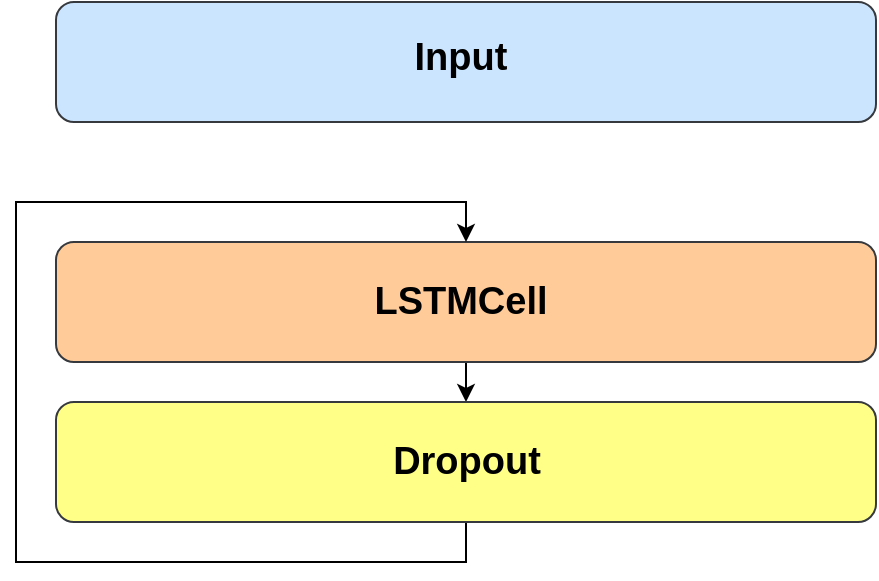 <mxfile version="24.6.5" type="github">
  <diagram name="Page-1" id="4foP37DBVG21IgykUf9b">
    <mxGraphModel dx="1364" dy="765" grid="1" gridSize="10" guides="1" tooltips="1" connect="1" arrows="1" fold="1" page="1" pageScale="1" pageWidth="850" pageHeight="1100" math="0" shadow="0">
      <root>
        <mxCell id="0" />
        <mxCell id="1" parent="0" />
        <mxCell id="v35jjvogBl-JAgBrnzws-1" value="" style="rounded=1;whiteSpace=wrap;html=1;fillColor=#cce5ff;strokeColor=#36393d;" vertex="1" parent="1">
          <mxGeometry x="190" y="40" width="410" height="60" as="geometry" />
        </mxCell>
        <mxCell id="v35jjvogBl-JAgBrnzws-2" value="&lt;font style=&quot;font-size: 19px;&quot;&gt;&lt;b&gt;Input&lt;/b&gt;&lt;/font&gt;" style="text;html=1;align=center;verticalAlign=middle;whiteSpace=wrap;rounded=0;" vertex="1" parent="1">
          <mxGeometry x="365" y="55" width="55" height="25" as="geometry" />
        </mxCell>
        <mxCell id="v35jjvogBl-JAgBrnzws-25" style="edgeStyle=orthogonalEdgeStyle;rounded=0;orthogonalLoop=1;jettySize=auto;html=1;exitX=0.5;exitY=1;exitDx=0;exitDy=0;entryX=0.5;entryY=0;entryDx=0;entryDy=0;" edge="1" parent="1" source="v35jjvogBl-JAgBrnzws-3" target="v35jjvogBl-JAgBrnzws-4">
          <mxGeometry relative="1" as="geometry" />
        </mxCell>
        <mxCell id="v35jjvogBl-JAgBrnzws-3" value="" style="rounded=1;whiteSpace=wrap;html=1;fillColor=#ffcc99;strokeColor=#36393d;" vertex="1" parent="1">
          <mxGeometry x="190" y="160" width="410" height="60" as="geometry" />
        </mxCell>
        <mxCell id="v35jjvogBl-JAgBrnzws-24" style="edgeStyle=orthogonalEdgeStyle;rounded=0;orthogonalLoop=1;jettySize=auto;html=1;exitX=0.5;exitY=1;exitDx=0;exitDy=0;entryX=0.5;entryY=0;entryDx=0;entryDy=0;" edge="1" parent="1" source="v35jjvogBl-JAgBrnzws-4" target="v35jjvogBl-JAgBrnzws-3">
          <mxGeometry relative="1" as="geometry">
            <mxPoint x="70" y="300" as="targetPoint" />
            <Array as="points">
              <mxPoint x="395" y="320" />
              <mxPoint x="170" y="320" />
              <mxPoint x="170" y="140" />
              <mxPoint x="395" y="140" />
            </Array>
          </mxGeometry>
        </mxCell>
        <mxCell id="v35jjvogBl-JAgBrnzws-4" value="" style="rounded=1;whiteSpace=wrap;html=1;fillColor=#ffff88;strokeColor=#36393d;" vertex="1" parent="1">
          <mxGeometry x="190" y="240" width="410" height="60" as="geometry" />
        </mxCell>
        <mxCell id="v35jjvogBl-JAgBrnzws-11" value="&lt;font style=&quot;font-size: 19px;&quot;&gt;&lt;b&gt;LSTMCell&lt;/b&gt;&lt;/font&gt;" style="text;html=1;align=center;verticalAlign=middle;whiteSpace=wrap;rounded=0;" vertex="1" parent="1">
          <mxGeometry x="365" y="177.5" width="55" height="25" as="geometry" />
        </mxCell>
        <mxCell id="v35jjvogBl-JAgBrnzws-15" value="&lt;font style=&quot;font-size: 19px;&quot;&gt;&lt;b&gt;Dropout&lt;/b&gt;&lt;/font&gt;" style="text;html=1;align=center;verticalAlign=middle;whiteSpace=wrap;rounded=0;" vertex="1" parent="1">
          <mxGeometry x="367.5" y="257.5" width="55" height="25" as="geometry" />
        </mxCell>
      </root>
    </mxGraphModel>
  </diagram>
</mxfile>
